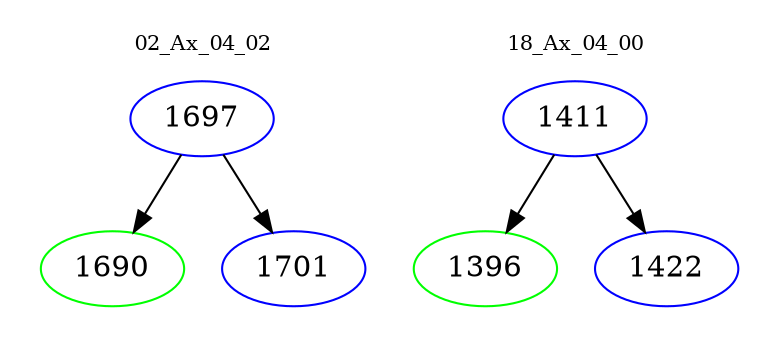 digraph{
subgraph cluster_0 {
color = white
label = "02_Ax_04_02";
fontsize=10;
T0_1697 [label="1697", color="blue"]
T0_1697 -> T0_1690 [color="black"]
T0_1690 [label="1690", color="green"]
T0_1697 -> T0_1701 [color="black"]
T0_1701 [label="1701", color="blue"]
}
subgraph cluster_1 {
color = white
label = "18_Ax_04_00";
fontsize=10;
T1_1411 [label="1411", color="blue"]
T1_1411 -> T1_1396 [color="black"]
T1_1396 [label="1396", color="green"]
T1_1411 -> T1_1422 [color="black"]
T1_1422 [label="1422", color="blue"]
}
}

